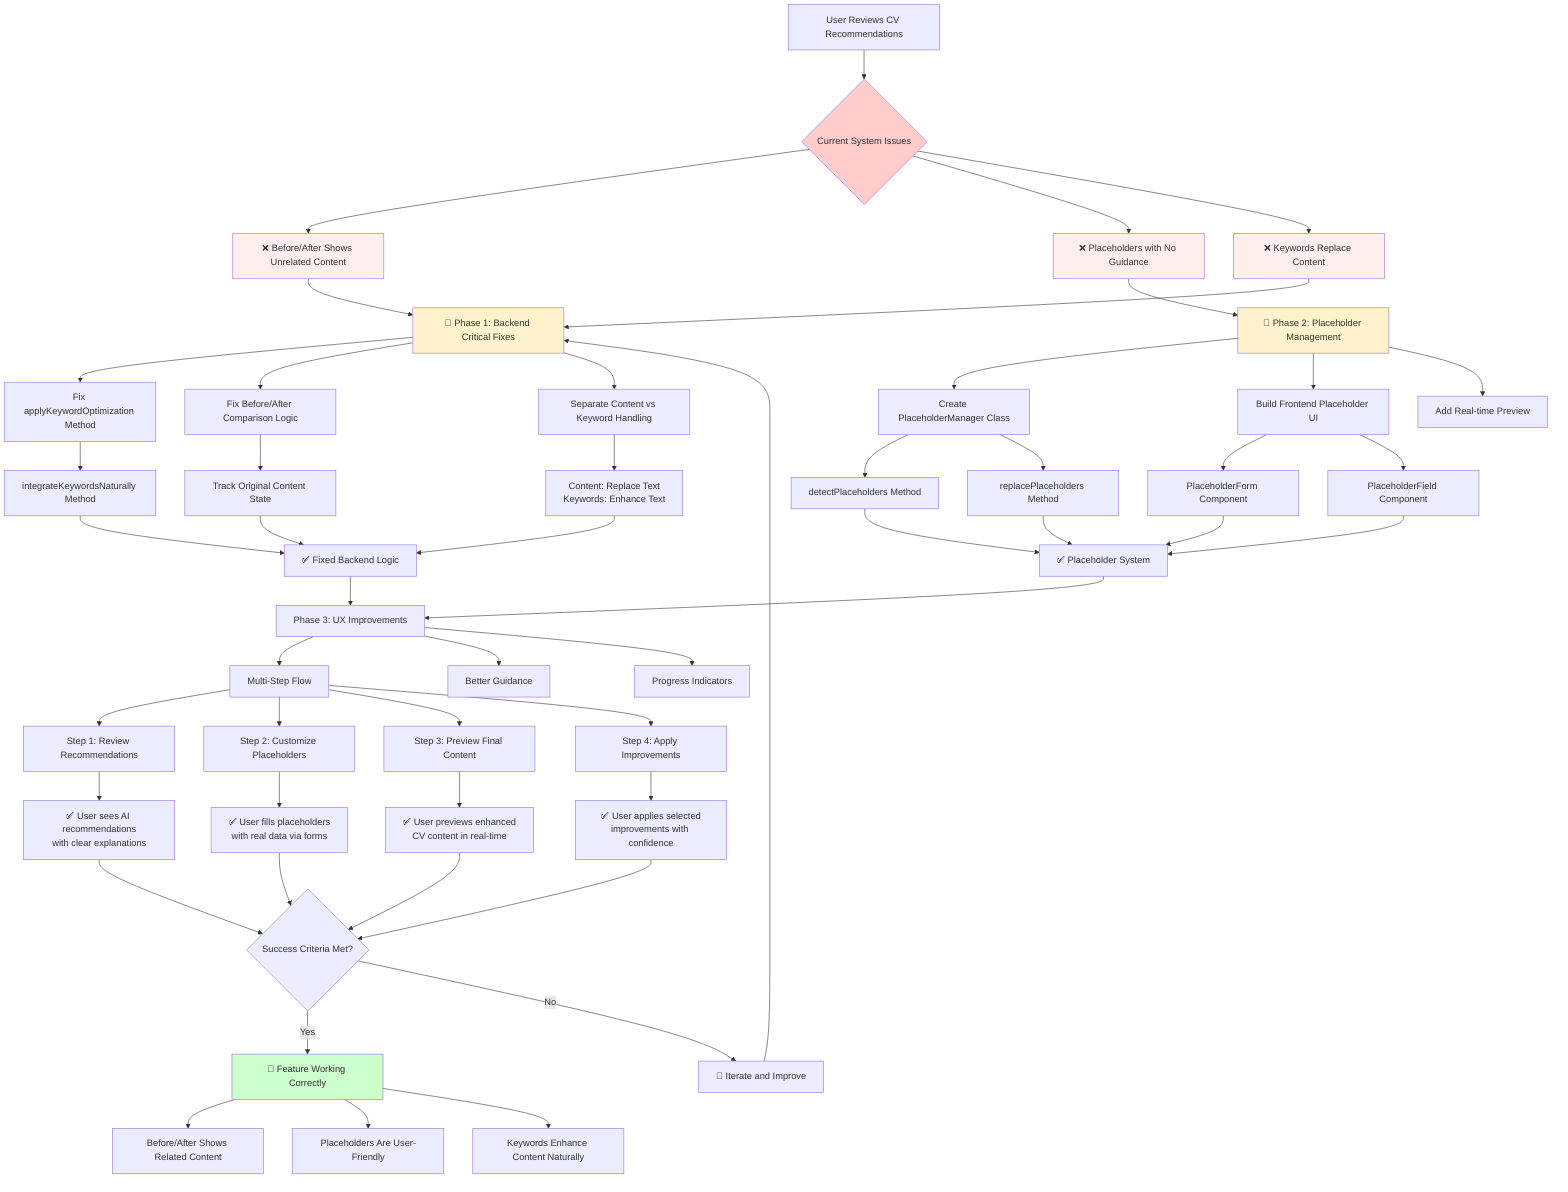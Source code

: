 graph TD
    A[User Reviews CV Recommendations] --> B{Current System Issues}
    
    B --> B1[❌ Before/After Shows Unrelated Content]
    B --> B2[❌ Placeholders with No Guidance]  
    B --> B3[❌ Keywords Replace Content]
    
    B1 --> C1[🔧 Phase 1: Backend Critical Fixes]
    B2 --> C2[🔧 Phase 2: Placeholder Management]
    B3 --> C1
    
    C1 --> D1[Fix applyKeywordOptimization Method]
    C1 --> D2[Fix Before/After Comparison Logic]
    C1 --> D3[Separate Content vs Keyword Handling]
    
    D1 --> E1[integrateKeywordsNaturally Method]
    D2 --> E2[Track Original Content State]
    D3 --> E3[Content: Replace Text<br/>Keywords: Enhance Text]
    
    C2 --> F1[Create PlaceholderManager Class]  
    C2 --> F2[Build Frontend Placeholder UI]
    C2 --> F3[Add Real-time Preview]
    
    F1 --> G1[detectPlaceholders Method]
    F1 --> G2[replacePlaceholders Method]
    F2 --> G3[PlaceholderForm Component]
    F2 --> G4[PlaceholderField Component]
    
    E1 --> H[✅ Fixed Backend Logic]
    E2 --> H
    E3 --> H
    G1 --> I[✅ Placeholder System]
    G2 --> I  
    G3 --> I
    G4 --> I
    
    H --> J[Phase 3: UX Improvements]
    I --> J
    
    J --> K1[Multi-Step Flow]
    J --> K2[Better Guidance]
    J --> K3[Progress Indicators]
    
    K1 --> L[Step 1: Review Recommendations]
    K1 --> M[Step 2: Customize Placeholders]  
    K1 --> N[Step 3: Preview Final Content]
    K1 --> O[Step 4: Apply Improvements]
    
    L --> P[✅ User sees AI recommendations<br/>with clear explanations]
    M --> Q[✅ User fills placeholders<br/>with real data via forms]
    N --> R[✅ User previews enhanced<br/>CV content in real-time]
    O --> S[✅ User applies selected<br/>improvements with confidence]
    
    P --> T{Success Criteria Met?}
    Q --> T
    R --> T
    S --> T
    
    T -->|Yes| U[🎉 Feature Working Correctly]
    T -->|No| V[🔄 Iterate and Improve]
    
    U --> U1[Before/After Shows Related Content]
    U --> U2[Placeholders Are User-Friendly]  
    U --> U3[Keywords Enhance Content Naturally]
    
    V --> C1
    
    style B fill:#ffcccc
    style C1 fill:#fff2cc
    style C2 fill:#fff2cc  
    style U fill:#ccffcc
    style B1 fill:#ffeeee
    style B2 fill:#ffeeee
    style B3 fill:#ffeeee
